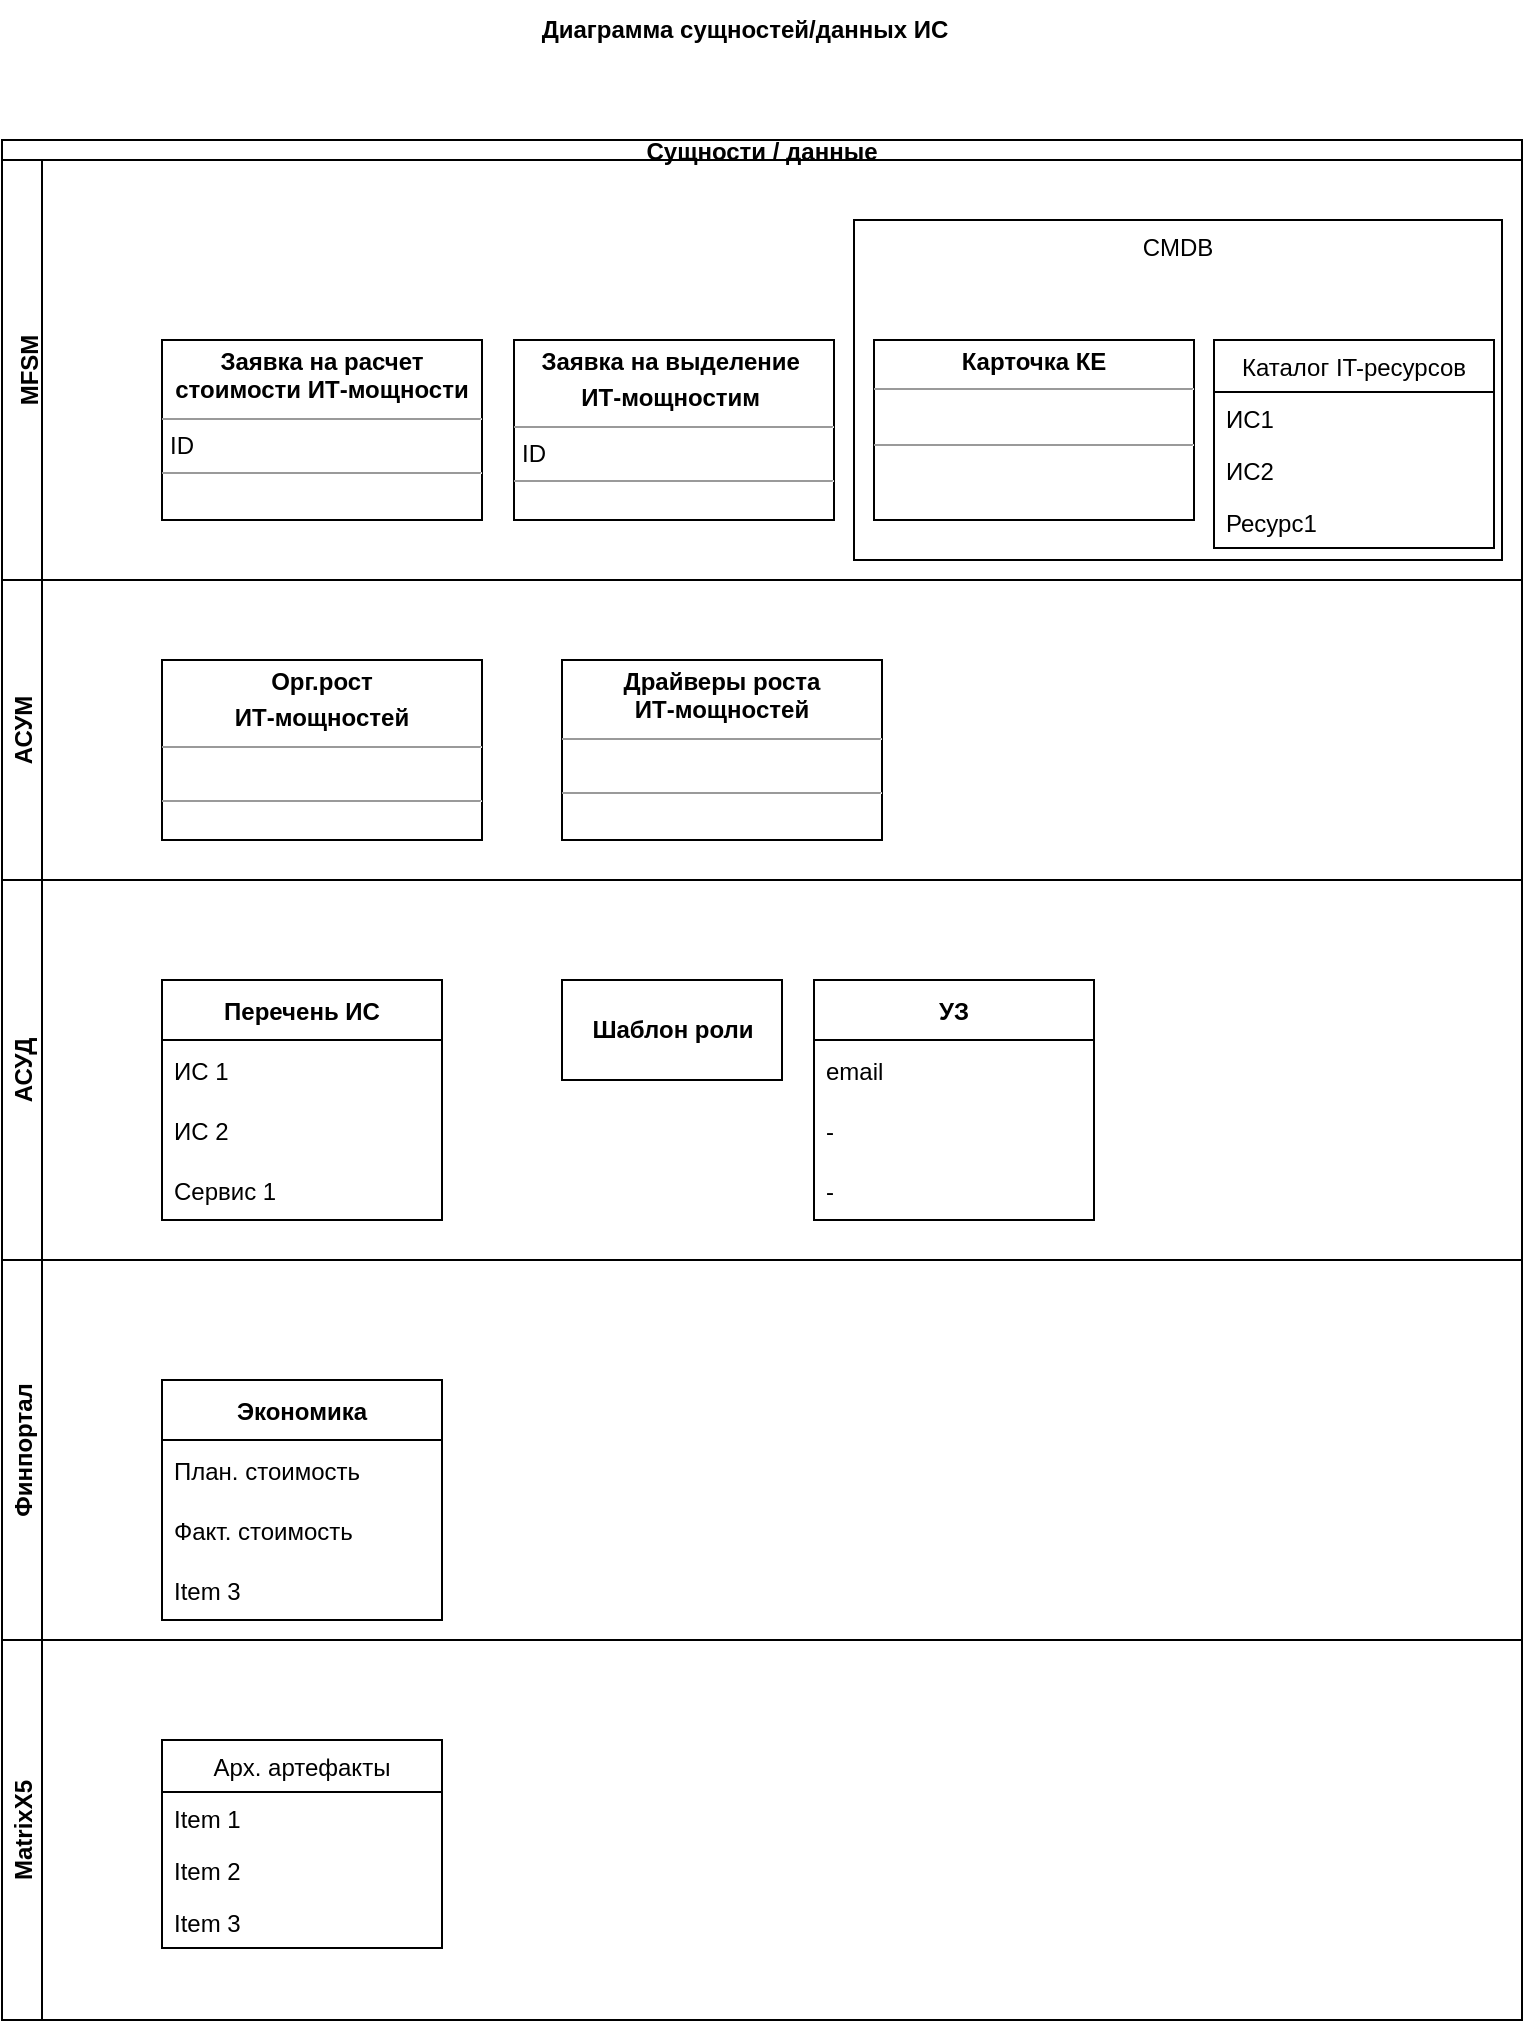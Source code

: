 <mxfile version="20.4.0" type="github">
  <diagram name="Page-1" id="c4acf3e9-155e-7222-9cf6-157b1a14988f">
    <mxGraphModel dx="782" dy="379" grid="1" gridSize="10" guides="1" tooltips="1" connect="1" arrows="1" fold="1" page="1" pageScale="1" pageWidth="827" pageHeight="1169" background="none" math="0" shadow="0">
      <root>
        <mxCell id="0" />
        <mxCell id="1" parent="0" />
        <mxCell id="B1r-n0aBB-zkmNAvuoPs-1" value="&lt;b&gt;Диаграмма сущностей/данных ИС&lt;/b&gt;" style="text;html=1;resizable=0;autosize=1;align=center;verticalAlign=middle;points=[];fillColor=none;strokeColor=none;rounded=0;" parent="1" vertex="1">
          <mxGeometry x="290" y="10" width="230" height="30" as="geometry" />
        </mxCell>
        <mxCell id="B1r-n0aBB-zkmNAvuoPs-11" value="&lt;p style=&quot;margin:0px;margin-top:4px;text-align:center;&quot;&gt;&lt;b&gt;Заявка на расчет&lt;br style=&quot;padding: 0px; margin: 0px;&quot;&gt;стоимости ИТ-мощности&lt;/b&gt;&lt;br&gt;&lt;/p&gt;&lt;hr size=&quot;1&quot;&gt;&lt;p style=&quot;margin:0px;margin-left:4px;&quot;&gt;ID&lt;/p&gt;&lt;hr size=&quot;1&quot;&gt;&lt;p style=&quot;margin:0px;margin-left:4px;&quot;&gt;&lt;br&gt;&lt;/p&gt;" style="verticalAlign=top;align=left;overflow=fill;fontSize=12;fontFamily=Helvetica;html=1;" parent="1" vertex="1">
          <mxGeometry x="114" y="180" width="160" height="90" as="geometry" />
        </mxCell>
        <mxCell id="B1r-n0aBB-zkmNAvuoPs-13" value="&lt;p style=&quot;margin:0px;margin-top:4px;text-align:center;&quot;&gt;&lt;b&gt;Орг.рост&lt;/b&gt;&lt;/p&gt;&lt;p style=&quot;margin:0px;margin-top:4px;text-align:center;&quot;&gt;&lt;b&gt;ИТ-мощностей&lt;/b&gt;&lt;/p&gt;&lt;hr size=&quot;1&quot;&gt;&lt;p style=&quot;margin:0px;margin-left:4px;&quot;&gt;&lt;br&gt;&lt;/p&gt;&lt;hr size=&quot;1&quot;&gt;&lt;p style=&quot;margin:0px;margin-left:4px;&quot;&gt;&lt;br&gt;&lt;/p&gt;" style="verticalAlign=top;align=left;overflow=fill;fontSize=12;fontFamily=Helvetica;html=1;" parent="1" vertex="1">
          <mxGeometry x="114" y="340" width="160" height="90" as="geometry" />
        </mxCell>
        <mxCell id="B1r-n0aBB-zkmNAvuoPs-14" value="&lt;p style=&quot;margin:0px;margin-top:4px;text-align:center;&quot;&gt;&lt;b&gt;Драйверы роста&lt;br&gt;ИТ-мощностей&lt;/b&gt;&lt;/p&gt;&lt;hr size=&quot;1&quot;&gt;&lt;p style=&quot;margin:0px;margin-left:4px;&quot;&gt;&lt;br&gt;&lt;/p&gt;&lt;hr size=&quot;1&quot;&gt;&lt;p style=&quot;margin:0px;margin-left:4px;&quot;&gt;&lt;br&gt;&lt;/p&gt;" style="verticalAlign=top;align=left;overflow=fill;fontSize=12;fontFamily=Helvetica;html=1;" parent="1" vertex="1">
          <mxGeometry x="314" y="340" width="160" height="90" as="geometry" />
        </mxCell>
        <mxCell id="B1r-n0aBB-zkmNAvuoPs-15" value="Перечень ИС" style="swimlane;fontStyle=1;childLayout=stackLayout;horizontal=1;startSize=30;horizontalStack=0;resizeParent=1;resizeParentMax=0;resizeLast=0;collapsible=1;marginBottom=0;" parent="1" vertex="1">
          <mxGeometry x="114" y="500" width="140" height="120" as="geometry" />
        </mxCell>
        <mxCell id="B1r-n0aBB-zkmNAvuoPs-16" value="ИС 1" style="text;strokeColor=none;fillColor=none;align=left;verticalAlign=middle;spacingLeft=4;spacingRight=4;overflow=hidden;points=[[0,0.5],[1,0.5]];portConstraint=eastwest;rotatable=0;" parent="B1r-n0aBB-zkmNAvuoPs-15" vertex="1">
          <mxGeometry y="30" width="140" height="30" as="geometry" />
        </mxCell>
        <mxCell id="B1r-n0aBB-zkmNAvuoPs-17" value="ИС 2" style="text;strokeColor=none;fillColor=none;align=left;verticalAlign=middle;spacingLeft=4;spacingRight=4;overflow=hidden;points=[[0,0.5],[1,0.5]];portConstraint=eastwest;rotatable=0;" parent="B1r-n0aBB-zkmNAvuoPs-15" vertex="1">
          <mxGeometry y="60" width="140" height="30" as="geometry" />
        </mxCell>
        <mxCell id="B1r-n0aBB-zkmNAvuoPs-18" value="Сервис 1" style="text;strokeColor=none;fillColor=none;align=left;verticalAlign=middle;spacingLeft=4;spacingRight=4;overflow=hidden;points=[[0,0.5],[1,0.5]];portConstraint=eastwest;rotatable=0;" parent="B1r-n0aBB-zkmNAvuoPs-15" vertex="1">
          <mxGeometry y="90" width="140" height="30" as="geometry" />
        </mxCell>
        <mxCell id="B1r-n0aBB-zkmNAvuoPs-19" value="&lt;b&gt;Шаблон роли&lt;/b&gt;" style="html=1;" parent="1" vertex="1">
          <mxGeometry x="314" y="500" width="110" height="50" as="geometry" />
        </mxCell>
        <mxCell id="B1r-n0aBB-zkmNAvuoPs-25" value="Экономика" style="swimlane;fontStyle=1;childLayout=stackLayout;horizontal=1;startSize=30;horizontalStack=0;resizeParent=1;resizeParentMax=0;resizeLast=0;collapsible=1;marginBottom=0;" parent="1" vertex="1">
          <mxGeometry x="114" y="700" width="140" height="120" as="geometry" />
        </mxCell>
        <mxCell id="B1r-n0aBB-zkmNAvuoPs-26" value="План. стоимость" style="text;strokeColor=none;fillColor=none;align=left;verticalAlign=middle;spacingLeft=4;spacingRight=4;overflow=hidden;points=[[0,0.5],[1,0.5]];portConstraint=eastwest;rotatable=0;" parent="B1r-n0aBB-zkmNAvuoPs-25" vertex="1">
          <mxGeometry y="30" width="140" height="30" as="geometry" />
        </mxCell>
        <mxCell id="B1r-n0aBB-zkmNAvuoPs-27" value="Факт. стоимость" style="text;strokeColor=none;fillColor=none;align=left;verticalAlign=middle;spacingLeft=4;spacingRight=4;overflow=hidden;points=[[0,0.5],[1,0.5]];portConstraint=eastwest;rotatable=0;" parent="B1r-n0aBB-zkmNAvuoPs-25" vertex="1">
          <mxGeometry y="60" width="140" height="30" as="geometry" />
        </mxCell>
        <mxCell id="B1r-n0aBB-zkmNAvuoPs-28" value="Item 3" style="text;strokeColor=none;fillColor=none;align=left;verticalAlign=middle;spacingLeft=4;spacingRight=4;overflow=hidden;points=[[0,0.5],[1,0.5]];portConstraint=eastwest;rotatable=0;" parent="B1r-n0aBB-zkmNAvuoPs-25" vertex="1">
          <mxGeometry y="90" width="140" height="30" as="geometry" />
        </mxCell>
        <mxCell id="B1r-n0aBB-zkmNAvuoPs-33" value="Сущности / данные" style="swimlane;childLayout=stackLayout;resizeParent=1;resizeParentMax=0;horizontal=1;startSize=10;horizontalStack=0;" parent="1" vertex="1">
          <mxGeometry x="34" y="80" width="760" height="940" as="geometry" />
        </mxCell>
        <mxCell id="B1r-n0aBB-zkmNAvuoPs-34" value="MFSM" style="swimlane;startSize=20;horizontal=0;verticalAlign=top;" parent="B1r-n0aBB-zkmNAvuoPs-33" vertex="1">
          <mxGeometry y="10" width="760" height="210" as="geometry">
            <mxRectangle y="20" width="760" height="30" as="alternateBounds" />
          </mxGeometry>
        </mxCell>
        <mxCell id="B1r-n0aBB-zkmNAvuoPs-12" value="&lt;p style=&quot;margin:0px;margin-top:4px;text-align:center;&quot;&gt;&lt;b&gt;Карточка КЕ&lt;/b&gt;&lt;/p&gt;&lt;hr size=&quot;1&quot;&gt;&lt;p style=&quot;margin:0px;margin-left:4px;&quot;&gt;&lt;br&gt;&lt;/p&gt;&lt;hr size=&quot;1&quot;&gt;&lt;p style=&quot;margin:0px;margin-left:4px;&quot;&gt;&lt;br&gt;&lt;/p&gt;" style="verticalAlign=top;align=left;overflow=fill;fontSize=12;fontFamily=Helvetica;html=1;" parent="B1r-n0aBB-zkmNAvuoPs-34" vertex="1">
          <mxGeometry x="436" y="90" width="160" height="90" as="geometry" />
        </mxCell>
        <mxCell id="B1r-n0aBB-zkmNAvuoPs-6" value="&lt;p style=&quot;margin:0px;margin-top:4px;text-align:center;&quot;&gt;&lt;b&gt;Заявка на выделение&amp;nbsp;&lt;/b&gt;&lt;/p&gt;&lt;p style=&quot;margin:0px;margin-top:4px;text-align:center;&quot;&gt;&lt;b&gt;ИТ-мощностим&amp;nbsp;&lt;/b&gt;&lt;/p&gt;&lt;hr size=&quot;1&quot;&gt;&lt;p style=&quot;margin:0px;margin-left:4px;&quot;&gt;ID&lt;/p&gt;&lt;hr size=&quot;1&quot;&gt;&lt;p style=&quot;margin:0px;margin-left:4px;&quot;&gt;&lt;br&gt;&lt;/p&gt;" style="verticalAlign=top;align=left;overflow=fill;fontSize=12;fontFamily=Helvetica;html=1;" parent="B1r-n0aBB-zkmNAvuoPs-34" vertex="1">
          <mxGeometry x="256" y="90" width="160" height="90" as="geometry" />
        </mxCell>
        <mxCell id="B1r-n0aBB-zkmNAvuoPs-47" value="Каталог IT-ресурсов" style="swimlane;fontStyle=0;childLayout=stackLayout;horizontal=1;startSize=26;fillColor=none;horizontalStack=0;resizeParent=1;resizeParentMax=0;resizeLast=0;collapsible=1;marginBottom=0;swimlaneFillColor=default;" parent="B1r-n0aBB-zkmNAvuoPs-34" vertex="1">
          <mxGeometry x="606" y="90" width="140" height="104" as="geometry" />
        </mxCell>
        <mxCell id="B1r-n0aBB-zkmNAvuoPs-48" value="ИС1" style="text;strokeColor=none;fillColor=none;align=left;verticalAlign=top;spacingLeft=4;spacingRight=4;overflow=hidden;rotatable=0;points=[[0,0.5],[1,0.5]];portConstraint=eastwest;" parent="B1r-n0aBB-zkmNAvuoPs-47" vertex="1">
          <mxGeometry y="26" width="140" height="26" as="geometry" />
        </mxCell>
        <mxCell id="B1r-n0aBB-zkmNAvuoPs-49" value="ИС2" style="text;strokeColor=none;fillColor=none;align=left;verticalAlign=top;spacingLeft=4;spacingRight=4;overflow=hidden;rotatable=0;points=[[0,0.5],[1,0.5]];portConstraint=eastwest;" parent="B1r-n0aBB-zkmNAvuoPs-47" vertex="1">
          <mxGeometry y="52" width="140" height="26" as="geometry" />
        </mxCell>
        <mxCell id="B1r-n0aBB-zkmNAvuoPs-50" value="Ресурс1" style="text;strokeColor=none;fillColor=none;align=left;verticalAlign=top;spacingLeft=4;spacingRight=4;overflow=hidden;rotatable=0;points=[[0,0.5],[1,0.5]];portConstraint=eastwest;" parent="B1r-n0aBB-zkmNAvuoPs-47" vertex="1">
          <mxGeometry y="78" width="140" height="26" as="geometry" />
        </mxCell>
        <mxCell id="Q-0TtNaH7U36oKVwxFgK-8" value="CMDB" style="rounded=0;whiteSpace=wrap;html=1;fillColor=none;verticalAlign=top;" parent="B1r-n0aBB-zkmNAvuoPs-34" vertex="1">
          <mxGeometry x="426" y="30" width="324" height="170" as="geometry" />
        </mxCell>
        <mxCell id="B1r-n0aBB-zkmNAvuoPs-35" value="АСУМ" style="swimlane;startSize=20;horizontal=0;" parent="B1r-n0aBB-zkmNAvuoPs-33" vertex="1">
          <mxGeometry y="220" width="760" height="150" as="geometry" />
        </mxCell>
        <mxCell id="B1r-n0aBB-zkmNAvuoPs-36" value="АСУД" style="swimlane;startSize=20;horizontal=0;" parent="B1r-n0aBB-zkmNAvuoPs-33" vertex="1">
          <mxGeometry y="370" width="760" height="190" as="geometry" />
        </mxCell>
        <mxCell id="rtZ2pfQIDCbEqzKj9LMg-2" value="УЗ" style="swimlane;fontStyle=1;childLayout=stackLayout;horizontal=1;startSize=30;horizontalStack=0;resizeParent=1;resizeParentMax=0;resizeLast=0;collapsible=1;marginBottom=0;" vertex="1" parent="B1r-n0aBB-zkmNAvuoPs-36">
          <mxGeometry x="406" y="50" width="140" height="120" as="geometry" />
        </mxCell>
        <mxCell id="rtZ2pfQIDCbEqzKj9LMg-3" value="email" style="text;strokeColor=none;fillColor=none;align=left;verticalAlign=middle;spacingLeft=4;spacingRight=4;overflow=hidden;points=[[0,0.5],[1,0.5]];portConstraint=eastwest;rotatable=0;" vertex="1" parent="rtZ2pfQIDCbEqzKj9LMg-2">
          <mxGeometry y="30" width="140" height="30" as="geometry" />
        </mxCell>
        <mxCell id="rtZ2pfQIDCbEqzKj9LMg-4" value="-" style="text;strokeColor=none;fillColor=none;align=left;verticalAlign=middle;spacingLeft=4;spacingRight=4;overflow=hidden;points=[[0,0.5],[1,0.5]];portConstraint=eastwest;rotatable=0;" vertex="1" parent="rtZ2pfQIDCbEqzKj9LMg-2">
          <mxGeometry y="60" width="140" height="30" as="geometry" />
        </mxCell>
        <mxCell id="rtZ2pfQIDCbEqzKj9LMg-5" value="-" style="text;strokeColor=none;fillColor=none;align=left;verticalAlign=middle;spacingLeft=4;spacingRight=4;overflow=hidden;points=[[0,0.5],[1,0.5]];portConstraint=eastwest;rotatable=0;" vertex="1" parent="rtZ2pfQIDCbEqzKj9LMg-2">
          <mxGeometry y="90" width="140" height="30" as="geometry" />
        </mxCell>
        <mxCell id="B1r-n0aBB-zkmNAvuoPs-39" value="Финпортал" style="swimlane;startSize=20;horizontal=0;" parent="B1r-n0aBB-zkmNAvuoPs-33" vertex="1">
          <mxGeometry y="560" width="760" height="190" as="geometry" />
        </mxCell>
        <mxCell id="B1r-n0aBB-zkmNAvuoPs-42" value="MatrixX5" style="swimlane;startSize=20;horizontal=0;" parent="B1r-n0aBB-zkmNAvuoPs-33" vertex="1">
          <mxGeometry y="750" width="760" height="190" as="geometry" />
        </mxCell>
        <mxCell id="B1r-n0aBB-zkmNAvuoPs-43" value="Арх. артефакты" style="swimlane;fontStyle=0;childLayout=stackLayout;horizontal=1;startSize=26;fillColor=none;horizontalStack=0;resizeParent=1;resizeParentMax=0;resizeLast=0;collapsible=1;marginBottom=0;" parent="B1r-n0aBB-zkmNAvuoPs-42" vertex="1">
          <mxGeometry x="80" y="50" width="140" height="104" as="geometry" />
        </mxCell>
        <mxCell id="B1r-n0aBB-zkmNAvuoPs-44" value="Item 1" style="text;strokeColor=none;fillColor=none;align=left;verticalAlign=top;spacingLeft=4;spacingRight=4;overflow=hidden;rotatable=0;points=[[0,0.5],[1,0.5]];portConstraint=eastwest;" parent="B1r-n0aBB-zkmNAvuoPs-43" vertex="1">
          <mxGeometry y="26" width="140" height="26" as="geometry" />
        </mxCell>
        <mxCell id="B1r-n0aBB-zkmNAvuoPs-45" value="Item 2" style="text;strokeColor=none;fillColor=none;align=left;verticalAlign=top;spacingLeft=4;spacingRight=4;overflow=hidden;rotatable=0;points=[[0,0.5],[1,0.5]];portConstraint=eastwest;" parent="B1r-n0aBB-zkmNAvuoPs-43" vertex="1">
          <mxGeometry y="52" width="140" height="26" as="geometry" />
        </mxCell>
        <mxCell id="B1r-n0aBB-zkmNAvuoPs-46" value="Item 3" style="text;strokeColor=none;fillColor=none;align=left;verticalAlign=top;spacingLeft=4;spacingRight=4;overflow=hidden;rotatable=0;points=[[0,0.5],[1,0.5]];portConstraint=eastwest;" parent="B1r-n0aBB-zkmNAvuoPs-43" vertex="1">
          <mxGeometry y="78" width="140" height="26" as="geometry" />
        </mxCell>
      </root>
    </mxGraphModel>
  </diagram>
</mxfile>
